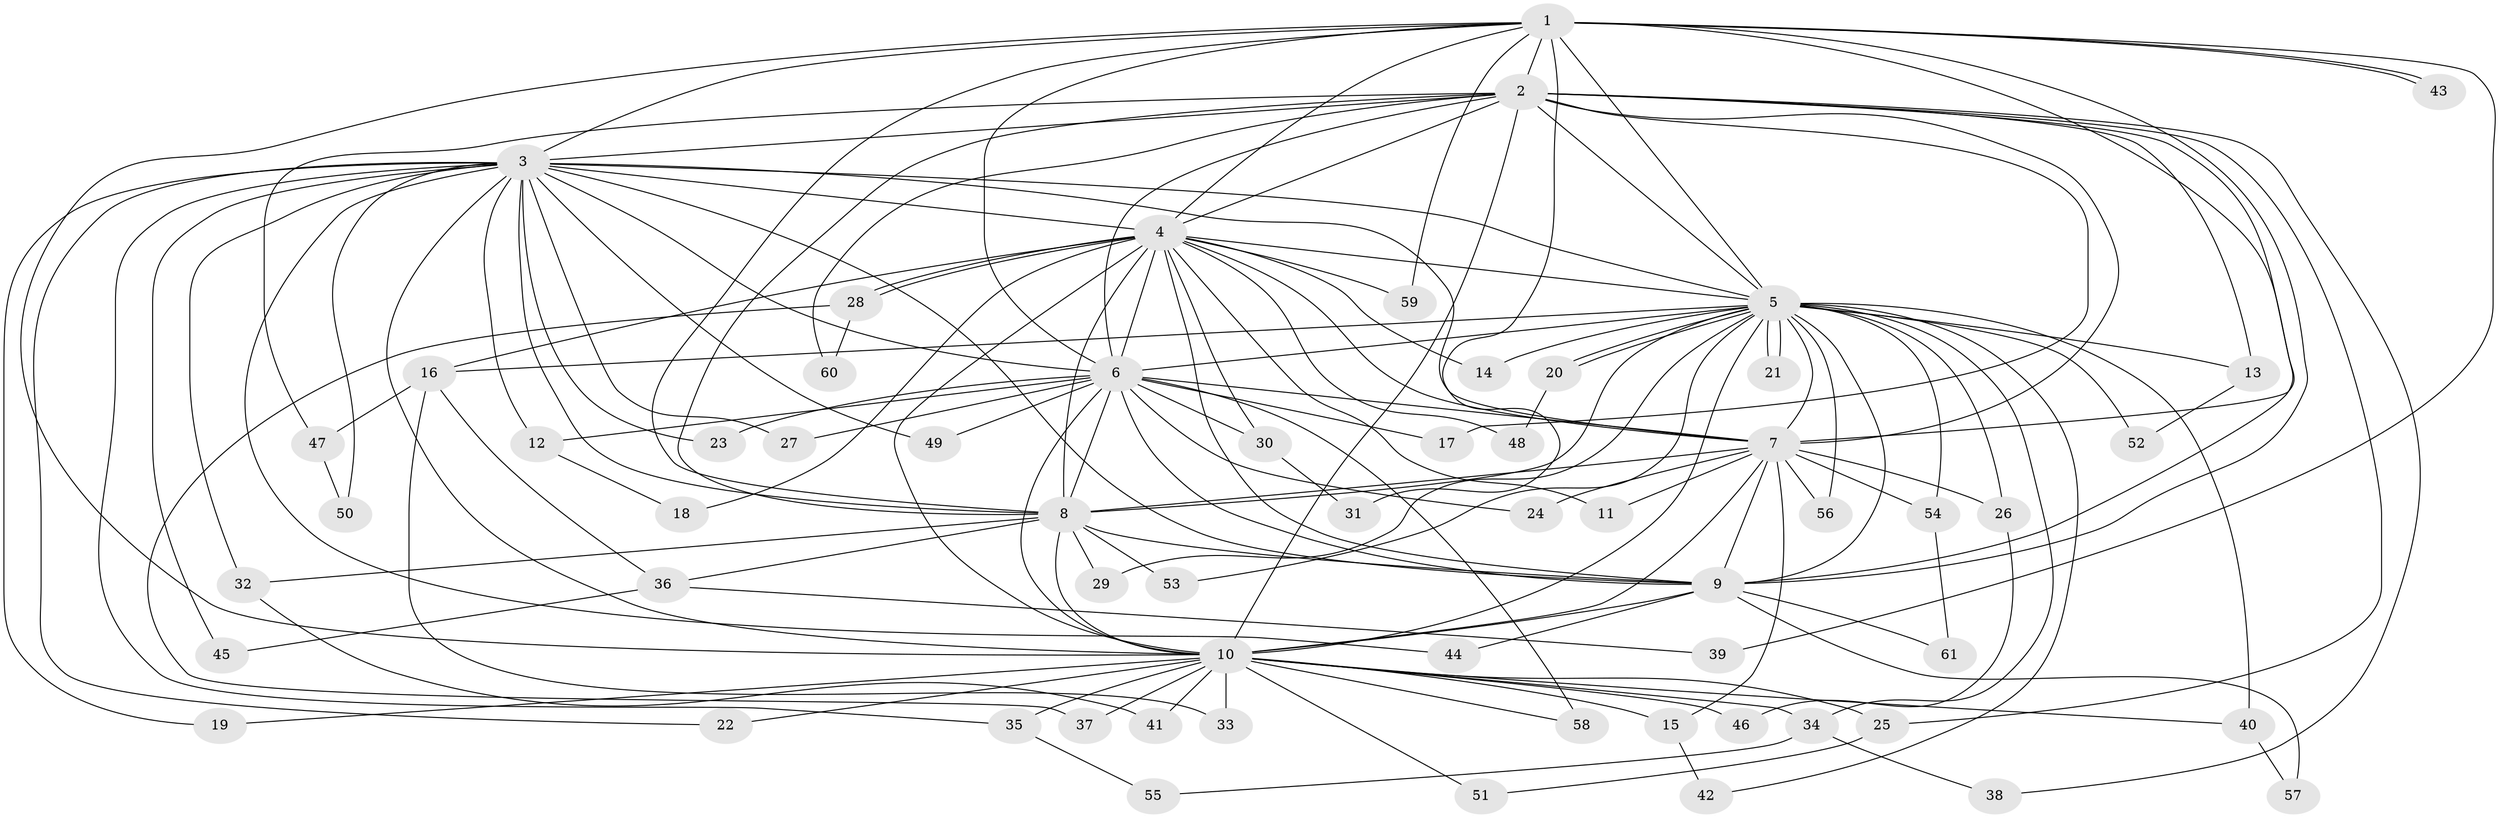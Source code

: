 // Generated by graph-tools (version 1.1) at 2025/01/03/09/25 03:01:20]
// undirected, 61 vertices, 147 edges
graph export_dot {
graph [start="1"]
  node [color=gray90,style=filled];
  1;
  2;
  3;
  4;
  5;
  6;
  7;
  8;
  9;
  10;
  11;
  12;
  13;
  14;
  15;
  16;
  17;
  18;
  19;
  20;
  21;
  22;
  23;
  24;
  25;
  26;
  27;
  28;
  29;
  30;
  31;
  32;
  33;
  34;
  35;
  36;
  37;
  38;
  39;
  40;
  41;
  42;
  43;
  44;
  45;
  46;
  47;
  48;
  49;
  50;
  51;
  52;
  53;
  54;
  55;
  56;
  57;
  58;
  59;
  60;
  61;
  1 -- 2;
  1 -- 3;
  1 -- 4;
  1 -- 5;
  1 -- 6;
  1 -- 7;
  1 -- 8;
  1 -- 9;
  1 -- 10;
  1 -- 31;
  1 -- 39;
  1 -- 43;
  1 -- 43;
  1 -- 59;
  2 -- 3;
  2 -- 4;
  2 -- 5;
  2 -- 6;
  2 -- 7;
  2 -- 8;
  2 -- 9;
  2 -- 10;
  2 -- 13;
  2 -- 17;
  2 -- 25;
  2 -- 38;
  2 -- 47;
  2 -- 60;
  3 -- 4;
  3 -- 5;
  3 -- 6;
  3 -- 7;
  3 -- 8;
  3 -- 9;
  3 -- 10;
  3 -- 12;
  3 -- 19;
  3 -- 22;
  3 -- 23;
  3 -- 27;
  3 -- 32;
  3 -- 35;
  3 -- 44;
  3 -- 45;
  3 -- 49;
  3 -- 50;
  4 -- 5;
  4 -- 6;
  4 -- 7;
  4 -- 8;
  4 -- 9;
  4 -- 10;
  4 -- 11;
  4 -- 14;
  4 -- 16;
  4 -- 18;
  4 -- 28;
  4 -- 28;
  4 -- 30;
  4 -- 48;
  4 -- 59;
  5 -- 6;
  5 -- 7;
  5 -- 8;
  5 -- 9;
  5 -- 10;
  5 -- 13;
  5 -- 14;
  5 -- 16;
  5 -- 20;
  5 -- 20;
  5 -- 21;
  5 -- 21;
  5 -- 26;
  5 -- 29;
  5 -- 34;
  5 -- 40;
  5 -- 42;
  5 -- 52;
  5 -- 53;
  5 -- 54;
  5 -- 56;
  6 -- 7;
  6 -- 8;
  6 -- 9;
  6 -- 10;
  6 -- 12;
  6 -- 17;
  6 -- 23;
  6 -- 24;
  6 -- 27;
  6 -- 30;
  6 -- 49;
  6 -- 58;
  7 -- 8;
  7 -- 9;
  7 -- 10;
  7 -- 11;
  7 -- 15;
  7 -- 24;
  7 -- 26;
  7 -- 54;
  7 -- 56;
  8 -- 9;
  8 -- 10;
  8 -- 29;
  8 -- 32;
  8 -- 36;
  8 -- 53;
  9 -- 10;
  9 -- 44;
  9 -- 57;
  9 -- 61;
  10 -- 15;
  10 -- 19;
  10 -- 22;
  10 -- 25;
  10 -- 33;
  10 -- 34;
  10 -- 35;
  10 -- 37;
  10 -- 40;
  10 -- 41;
  10 -- 46;
  10 -- 51;
  10 -- 58;
  12 -- 18;
  13 -- 52;
  15 -- 42;
  16 -- 33;
  16 -- 36;
  16 -- 47;
  20 -- 48;
  25 -- 51;
  26 -- 46;
  28 -- 37;
  28 -- 60;
  30 -- 31;
  32 -- 41;
  34 -- 38;
  34 -- 55;
  35 -- 55;
  36 -- 39;
  36 -- 45;
  40 -- 57;
  47 -- 50;
  54 -- 61;
}
